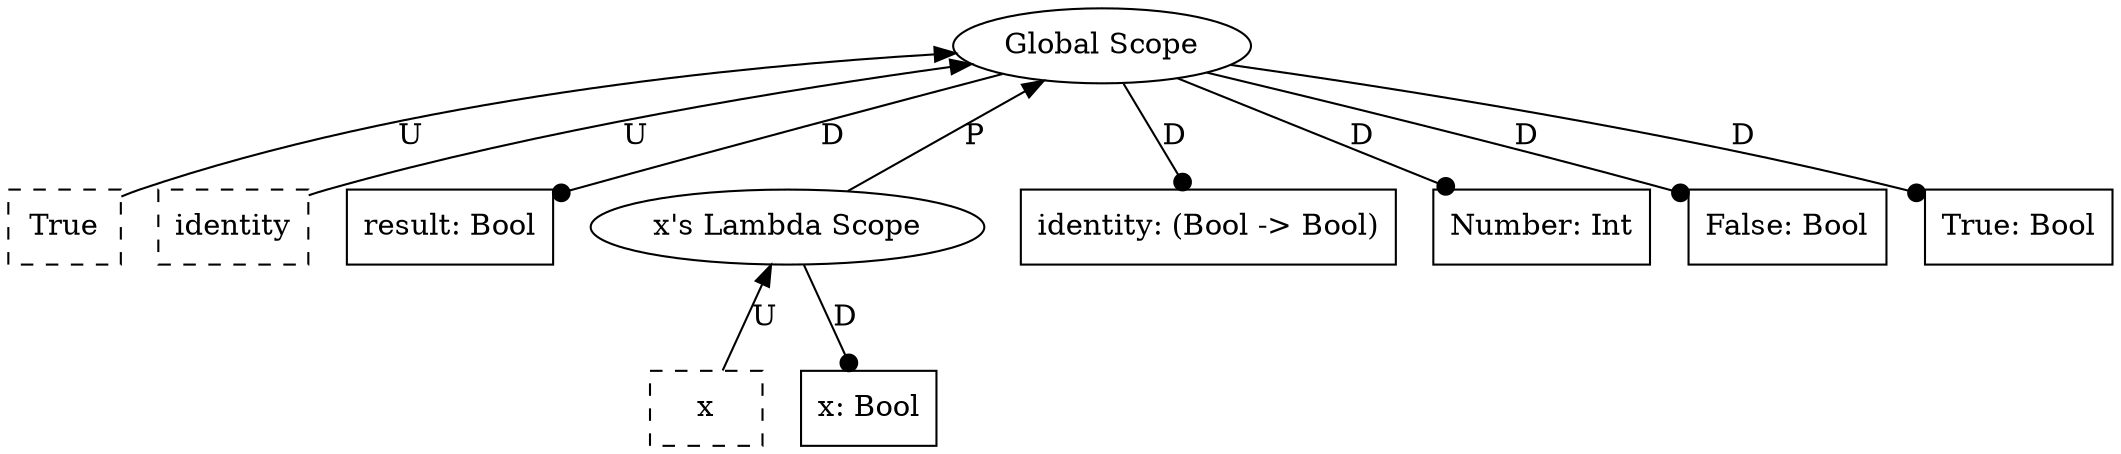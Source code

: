 graph {
    10 [label=True
       ,shape=box
       ,style=dashed];
    9 [label=identity
      ,shape=box
      ,style=dashed];
    8 [label="result: Bool"
      ,shape=box];
    7 [label=x
      ,shape=box
      ,style=dashed];
    6 [label="x: Bool",shape=box];
    5 [label="x's Lambda Scope"
      ,shape=ellipse];
    4 [label="identity: (Bool -> Bool)"
      ,shape=box];
    3 [label="Number: Int"
      ,shape=box];
    2 [label="False: Bool"
      ,shape=box];
    1 [label="True: Bool"
      ,shape=box];
    0 [label="Global Scope"
      ,shape=ellipse];
    0 -- 10 [label=U,dir=back];
    0 -- 9 [label=U,dir=back];
    0 -- 8 [label=D
           ,dir=forward
           ,arrowhead=dot];
    5 -- 7 [label=U,dir=back];
    5 -- 6 [label=D
           ,dir=forward
           ,arrowhead=dot];
    0 -- 5 [label=P,dir=back];
    0 -- 4 [label=D
           ,dir=forward
           ,arrowhead=dot];
    0 -- 3 [label=D
           ,dir=forward
           ,arrowhead=dot];
    0 -- 2 [label=D
           ,dir=forward
           ,arrowhead=dot];
    0 -- 1 [label=D
           ,dir=forward
           ,arrowhead=dot];
}
